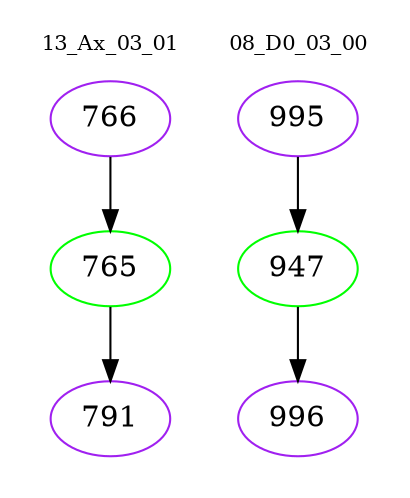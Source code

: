 digraph{
subgraph cluster_0 {
color = white
label = "13_Ax_03_01";
fontsize=10;
T0_766 [label="766", color="purple"]
T0_766 -> T0_765 [color="black"]
T0_765 [label="765", color="green"]
T0_765 -> T0_791 [color="black"]
T0_791 [label="791", color="purple"]
}
subgraph cluster_1 {
color = white
label = "08_D0_03_00";
fontsize=10;
T1_995 [label="995", color="purple"]
T1_995 -> T1_947 [color="black"]
T1_947 [label="947", color="green"]
T1_947 -> T1_996 [color="black"]
T1_996 [label="996", color="purple"]
}
}
